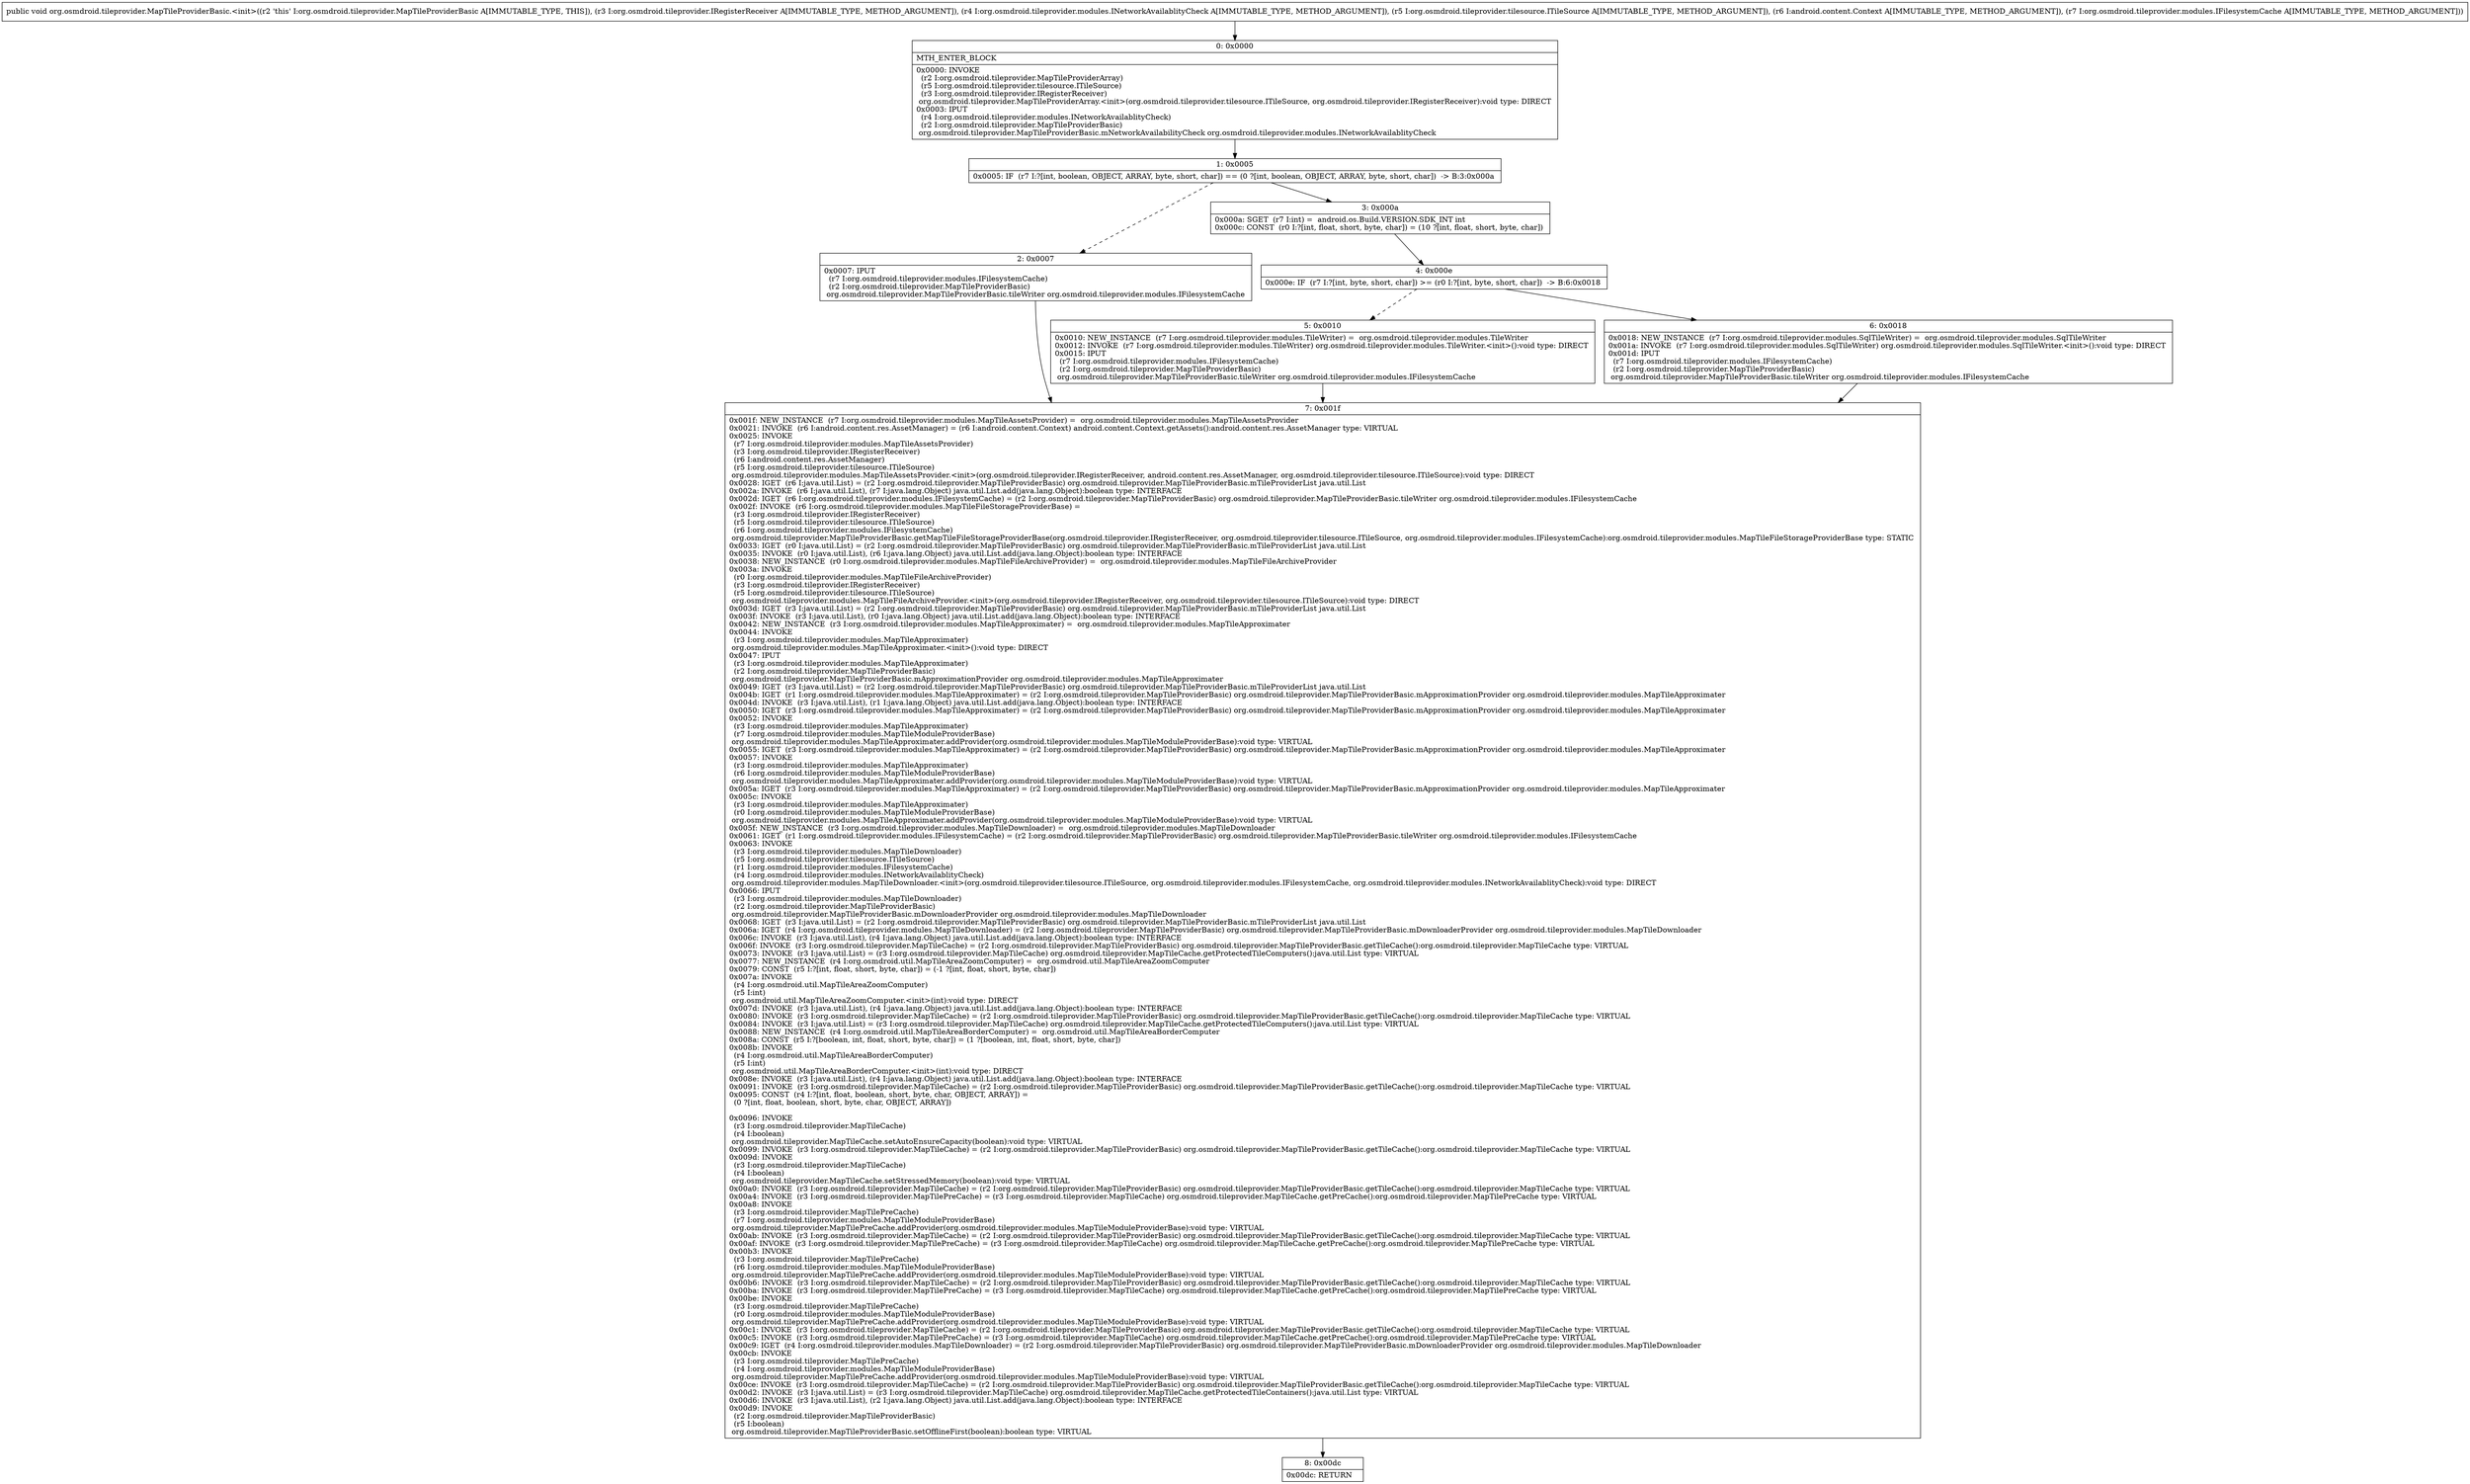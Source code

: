 digraph "CFG fororg.osmdroid.tileprovider.MapTileProviderBasic.\<init\>(Lorg\/osmdroid\/tileprovider\/IRegisterReceiver;Lorg\/osmdroid\/tileprovider\/modules\/INetworkAvailablityCheck;Lorg\/osmdroid\/tileprovider\/tilesource\/ITileSource;Landroid\/content\/Context;Lorg\/osmdroid\/tileprovider\/modules\/IFilesystemCache;)V" {
Node_0 [shape=record,label="{0\:\ 0x0000|MTH_ENTER_BLOCK\l|0x0000: INVOKE  \l  (r2 I:org.osmdroid.tileprovider.MapTileProviderArray)\l  (r5 I:org.osmdroid.tileprovider.tilesource.ITileSource)\l  (r3 I:org.osmdroid.tileprovider.IRegisterReceiver)\l org.osmdroid.tileprovider.MapTileProviderArray.\<init\>(org.osmdroid.tileprovider.tilesource.ITileSource, org.osmdroid.tileprovider.IRegisterReceiver):void type: DIRECT \l0x0003: IPUT  \l  (r4 I:org.osmdroid.tileprovider.modules.INetworkAvailablityCheck)\l  (r2 I:org.osmdroid.tileprovider.MapTileProviderBasic)\l org.osmdroid.tileprovider.MapTileProviderBasic.mNetworkAvailabilityCheck org.osmdroid.tileprovider.modules.INetworkAvailablityCheck \l}"];
Node_1 [shape=record,label="{1\:\ 0x0005|0x0005: IF  (r7 I:?[int, boolean, OBJECT, ARRAY, byte, short, char]) == (0 ?[int, boolean, OBJECT, ARRAY, byte, short, char])  \-\> B:3:0x000a \l}"];
Node_2 [shape=record,label="{2\:\ 0x0007|0x0007: IPUT  \l  (r7 I:org.osmdroid.tileprovider.modules.IFilesystemCache)\l  (r2 I:org.osmdroid.tileprovider.MapTileProviderBasic)\l org.osmdroid.tileprovider.MapTileProviderBasic.tileWriter org.osmdroid.tileprovider.modules.IFilesystemCache \l}"];
Node_3 [shape=record,label="{3\:\ 0x000a|0x000a: SGET  (r7 I:int) =  android.os.Build.VERSION.SDK_INT int \l0x000c: CONST  (r0 I:?[int, float, short, byte, char]) = (10 ?[int, float, short, byte, char]) \l}"];
Node_4 [shape=record,label="{4\:\ 0x000e|0x000e: IF  (r7 I:?[int, byte, short, char]) \>= (r0 I:?[int, byte, short, char])  \-\> B:6:0x0018 \l}"];
Node_5 [shape=record,label="{5\:\ 0x0010|0x0010: NEW_INSTANCE  (r7 I:org.osmdroid.tileprovider.modules.TileWriter) =  org.osmdroid.tileprovider.modules.TileWriter \l0x0012: INVOKE  (r7 I:org.osmdroid.tileprovider.modules.TileWriter) org.osmdroid.tileprovider.modules.TileWriter.\<init\>():void type: DIRECT \l0x0015: IPUT  \l  (r7 I:org.osmdroid.tileprovider.modules.IFilesystemCache)\l  (r2 I:org.osmdroid.tileprovider.MapTileProviderBasic)\l org.osmdroid.tileprovider.MapTileProviderBasic.tileWriter org.osmdroid.tileprovider.modules.IFilesystemCache \l}"];
Node_6 [shape=record,label="{6\:\ 0x0018|0x0018: NEW_INSTANCE  (r7 I:org.osmdroid.tileprovider.modules.SqlTileWriter) =  org.osmdroid.tileprovider.modules.SqlTileWriter \l0x001a: INVOKE  (r7 I:org.osmdroid.tileprovider.modules.SqlTileWriter) org.osmdroid.tileprovider.modules.SqlTileWriter.\<init\>():void type: DIRECT \l0x001d: IPUT  \l  (r7 I:org.osmdroid.tileprovider.modules.IFilesystemCache)\l  (r2 I:org.osmdroid.tileprovider.MapTileProviderBasic)\l org.osmdroid.tileprovider.MapTileProviderBasic.tileWriter org.osmdroid.tileprovider.modules.IFilesystemCache \l}"];
Node_7 [shape=record,label="{7\:\ 0x001f|0x001f: NEW_INSTANCE  (r7 I:org.osmdroid.tileprovider.modules.MapTileAssetsProvider) =  org.osmdroid.tileprovider.modules.MapTileAssetsProvider \l0x0021: INVOKE  (r6 I:android.content.res.AssetManager) = (r6 I:android.content.Context) android.content.Context.getAssets():android.content.res.AssetManager type: VIRTUAL \l0x0025: INVOKE  \l  (r7 I:org.osmdroid.tileprovider.modules.MapTileAssetsProvider)\l  (r3 I:org.osmdroid.tileprovider.IRegisterReceiver)\l  (r6 I:android.content.res.AssetManager)\l  (r5 I:org.osmdroid.tileprovider.tilesource.ITileSource)\l org.osmdroid.tileprovider.modules.MapTileAssetsProvider.\<init\>(org.osmdroid.tileprovider.IRegisterReceiver, android.content.res.AssetManager, org.osmdroid.tileprovider.tilesource.ITileSource):void type: DIRECT \l0x0028: IGET  (r6 I:java.util.List) = (r2 I:org.osmdroid.tileprovider.MapTileProviderBasic) org.osmdroid.tileprovider.MapTileProviderBasic.mTileProviderList java.util.List \l0x002a: INVOKE  (r6 I:java.util.List), (r7 I:java.lang.Object) java.util.List.add(java.lang.Object):boolean type: INTERFACE \l0x002d: IGET  (r6 I:org.osmdroid.tileprovider.modules.IFilesystemCache) = (r2 I:org.osmdroid.tileprovider.MapTileProviderBasic) org.osmdroid.tileprovider.MapTileProviderBasic.tileWriter org.osmdroid.tileprovider.modules.IFilesystemCache \l0x002f: INVOKE  (r6 I:org.osmdroid.tileprovider.modules.MapTileFileStorageProviderBase) = \l  (r3 I:org.osmdroid.tileprovider.IRegisterReceiver)\l  (r5 I:org.osmdroid.tileprovider.tilesource.ITileSource)\l  (r6 I:org.osmdroid.tileprovider.modules.IFilesystemCache)\l org.osmdroid.tileprovider.MapTileProviderBasic.getMapTileFileStorageProviderBase(org.osmdroid.tileprovider.IRegisterReceiver, org.osmdroid.tileprovider.tilesource.ITileSource, org.osmdroid.tileprovider.modules.IFilesystemCache):org.osmdroid.tileprovider.modules.MapTileFileStorageProviderBase type: STATIC \l0x0033: IGET  (r0 I:java.util.List) = (r2 I:org.osmdroid.tileprovider.MapTileProviderBasic) org.osmdroid.tileprovider.MapTileProviderBasic.mTileProviderList java.util.List \l0x0035: INVOKE  (r0 I:java.util.List), (r6 I:java.lang.Object) java.util.List.add(java.lang.Object):boolean type: INTERFACE \l0x0038: NEW_INSTANCE  (r0 I:org.osmdroid.tileprovider.modules.MapTileFileArchiveProvider) =  org.osmdroid.tileprovider.modules.MapTileFileArchiveProvider \l0x003a: INVOKE  \l  (r0 I:org.osmdroid.tileprovider.modules.MapTileFileArchiveProvider)\l  (r3 I:org.osmdroid.tileprovider.IRegisterReceiver)\l  (r5 I:org.osmdroid.tileprovider.tilesource.ITileSource)\l org.osmdroid.tileprovider.modules.MapTileFileArchiveProvider.\<init\>(org.osmdroid.tileprovider.IRegisterReceiver, org.osmdroid.tileprovider.tilesource.ITileSource):void type: DIRECT \l0x003d: IGET  (r3 I:java.util.List) = (r2 I:org.osmdroid.tileprovider.MapTileProviderBasic) org.osmdroid.tileprovider.MapTileProviderBasic.mTileProviderList java.util.List \l0x003f: INVOKE  (r3 I:java.util.List), (r0 I:java.lang.Object) java.util.List.add(java.lang.Object):boolean type: INTERFACE \l0x0042: NEW_INSTANCE  (r3 I:org.osmdroid.tileprovider.modules.MapTileApproximater) =  org.osmdroid.tileprovider.modules.MapTileApproximater \l0x0044: INVOKE  \l  (r3 I:org.osmdroid.tileprovider.modules.MapTileApproximater)\l org.osmdroid.tileprovider.modules.MapTileApproximater.\<init\>():void type: DIRECT \l0x0047: IPUT  \l  (r3 I:org.osmdroid.tileprovider.modules.MapTileApproximater)\l  (r2 I:org.osmdroid.tileprovider.MapTileProviderBasic)\l org.osmdroid.tileprovider.MapTileProviderBasic.mApproximationProvider org.osmdroid.tileprovider.modules.MapTileApproximater \l0x0049: IGET  (r3 I:java.util.List) = (r2 I:org.osmdroid.tileprovider.MapTileProviderBasic) org.osmdroid.tileprovider.MapTileProviderBasic.mTileProviderList java.util.List \l0x004b: IGET  (r1 I:org.osmdroid.tileprovider.modules.MapTileApproximater) = (r2 I:org.osmdroid.tileprovider.MapTileProviderBasic) org.osmdroid.tileprovider.MapTileProviderBasic.mApproximationProvider org.osmdroid.tileprovider.modules.MapTileApproximater \l0x004d: INVOKE  (r3 I:java.util.List), (r1 I:java.lang.Object) java.util.List.add(java.lang.Object):boolean type: INTERFACE \l0x0050: IGET  (r3 I:org.osmdroid.tileprovider.modules.MapTileApproximater) = (r2 I:org.osmdroid.tileprovider.MapTileProviderBasic) org.osmdroid.tileprovider.MapTileProviderBasic.mApproximationProvider org.osmdroid.tileprovider.modules.MapTileApproximater \l0x0052: INVOKE  \l  (r3 I:org.osmdroid.tileprovider.modules.MapTileApproximater)\l  (r7 I:org.osmdroid.tileprovider.modules.MapTileModuleProviderBase)\l org.osmdroid.tileprovider.modules.MapTileApproximater.addProvider(org.osmdroid.tileprovider.modules.MapTileModuleProviderBase):void type: VIRTUAL \l0x0055: IGET  (r3 I:org.osmdroid.tileprovider.modules.MapTileApproximater) = (r2 I:org.osmdroid.tileprovider.MapTileProviderBasic) org.osmdroid.tileprovider.MapTileProviderBasic.mApproximationProvider org.osmdroid.tileprovider.modules.MapTileApproximater \l0x0057: INVOKE  \l  (r3 I:org.osmdroid.tileprovider.modules.MapTileApproximater)\l  (r6 I:org.osmdroid.tileprovider.modules.MapTileModuleProviderBase)\l org.osmdroid.tileprovider.modules.MapTileApproximater.addProvider(org.osmdroid.tileprovider.modules.MapTileModuleProviderBase):void type: VIRTUAL \l0x005a: IGET  (r3 I:org.osmdroid.tileprovider.modules.MapTileApproximater) = (r2 I:org.osmdroid.tileprovider.MapTileProviderBasic) org.osmdroid.tileprovider.MapTileProviderBasic.mApproximationProvider org.osmdroid.tileprovider.modules.MapTileApproximater \l0x005c: INVOKE  \l  (r3 I:org.osmdroid.tileprovider.modules.MapTileApproximater)\l  (r0 I:org.osmdroid.tileprovider.modules.MapTileModuleProviderBase)\l org.osmdroid.tileprovider.modules.MapTileApproximater.addProvider(org.osmdroid.tileprovider.modules.MapTileModuleProviderBase):void type: VIRTUAL \l0x005f: NEW_INSTANCE  (r3 I:org.osmdroid.tileprovider.modules.MapTileDownloader) =  org.osmdroid.tileprovider.modules.MapTileDownloader \l0x0061: IGET  (r1 I:org.osmdroid.tileprovider.modules.IFilesystemCache) = (r2 I:org.osmdroid.tileprovider.MapTileProviderBasic) org.osmdroid.tileprovider.MapTileProviderBasic.tileWriter org.osmdroid.tileprovider.modules.IFilesystemCache \l0x0063: INVOKE  \l  (r3 I:org.osmdroid.tileprovider.modules.MapTileDownloader)\l  (r5 I:org.osmdroid.tileprovider.tilesource.ITileSource)\l  (r1 I:org.osmdroid.tileprovider.modules.IFilesystemCache)\l  (r4 I:org.osmdroid.tileprovider.modules.INetworkAvailablityCheck)\l org.osmdroid.tileprovider.modules.MapTileDownloader.\<init\>(org.osmdroid.tileprovider.tilesource.ITileSource, org.osmdroid.tileprovider.modules.IFilesystemCache, org.osmdroid.tileprovider.modules.INetworkAvailablityCheck):void type: DIRECT \l0x0066: IPUT  \l  (r3 I:org.osmdroid.tileprovider.modules.MapTileDownloader)\l  (r2 I:org.osmdroid.tileprovider.MapTileProviderBasic)\l org.osmdroid.tileprovider.MapTileProviderBasic.mDownloaderProvider org.osmdroid.tileprovider.modules.MapTileDownloader \l0x0068: IGET  (r3 I:java.util.List) = (r2 I:org.osmdroid.tileprovider.MapTileProviderBasic) org.osmdroid.tileprovider.MapTileProviderBasic.mTileProviderList java.util.List \l0x006a: IGET  (r4 I:org.osmdroid.tileprovider.modules.MapTileDownloader) = (r2 I:org.osmdroid.tileprovider.MapTileProviderBasic) org.osmdroid.tileprovider.MapTileProviderBasic.mDownloaderProvider org.osmdroid.tileprovider.modules.MapTileDownloader \l0x006c: INVOKE  (r3 I:java.util.List), (r4 I:java.lang.Object) java.util.List.add(java.lang.Object):boolean type: INTERFACE \l0x006f: INVOKE  (r3 I:org.osmdroid.tileprovider.MapTileCache) = (r2 I:org.osmdroid.tileprovider.MapTileProviderBasic) org.osmdroid.tileprovider.MapTileProviderBasic.getTileCache():org.osmdroid.tileprovider.MapTileCache type: VIRTUAL \l0x0073: INVOKE  (r3 I:java.util.List) = (r3 I:org.osmdroid.tileprovider.MapTileCache) org.osmdroid.tileprovider.MapTileCache.getProtectedTileComputers():java.util.List type: VIRTUAL \l0x0077: NEW_INSTANCE  (r4 I:org.osmdroid.util.MapTileAreaZoomComputer) =  org.osmdroid.util.MapTileAreaZoomComputer \l0x0079: CONST  (r5 I:?[int, float, short, byte, char]) = (\-1 ?[int, float, short, byte, char]) \l0x007a: INVOKE  \l  (r4 I:org.osmdroid.util.MapTileAreaZoomComputer)\l  (r5 I:int)\l org.osmdroid.util.MapTileAreaZoomComputer.\<init\>(int):void type: DIRECT \l0x007d: INVOKE  (r3 I:java.util.List), (r4 I:java.lang.Object) java.util.List.add(java.lang.Object):boolean type: INTERFACE \l0x0080: INVOKE  (r3 I:org.osmdroid.tileprovider.MapTileCache) = (r2 I:org.osmdroid.tileprovider.MapTileProviderBasic) org.osmdroid.tileprovider.MapTileProviderBasic.getTileCache():org.osmdroid.tileprovider.MapTileCache type: VIRTUAL \l0x0084: INVOKE  (r3 I:java.util.List) = (r3 I:org.osmdroid.tileprovider.MapTileCache) org.osmdroid.tileprovider.MapTileCache.getProtectedTileComputers():java.util.List type: VIRTUAL \l0x0088: NEW_INSTANCE  (r4 I:org.osmdroid.util.MapTileAreaBorderComputer) =  org.osmdroid.util.MapTileAreaBorderComputer \l0x008a: CONST  (r5 I:?[boolean, int, float, short, byte, char]) = (1 ?[boolean, int, float, short, byte, char]) \l0x008b: INVOKE  \l  (r4 I:org.osmdroid.util.MapTileAreaBorderComputer)\l  (r5 I:int)\l org.osmdroid.util.MapTileAreaBorderComputer.\<init\>(int):void type: DIRECT \l0x008e: INVOKE  (r3 I:java.util.List), (r4 I:java.lang.Object) java.util.List.add(java.lang.Object):boolean type: INTERFACE \l0x0091: INVOKE  (r3 I:org.osmdroid.tileprovider.MapTileCache) = (r2 I:org.osmdroid.tileprovider.MapTileProviderBasic) org.osmdroid.tileprovider.MapTileProviderBasic.getTileCache():org.osmdroid.tileprovider.MapTileCache type: VIRTUAL \l0x0095: CONST  (r4 I:?[int, float, boolean, short, byte, char, OBJECT, ARRAY]) = \l  (0 ?[int, float, boolean, short, byte, char, OBJECT, ARRAY])\l \l0x0096: INVOKE  \l  (r3 I:org.osmdroid.tileprovider.MapTileCache)\l  (r4 I:boolean)\l org.osmdroid.tileprovider.MapTileCache.setAutoEnsureCapacity(boolean):void type: VIRTUAL \l0x0099: INVOKE  (r3 I:org.osmdroid.tileprovider.MapTileCache) = (r2 I:org.osmdroid.tileprovider.MapTileProviderBasic) org.osmdroid.tileprovider.MapTileProviderBasic.getTileCache():org.osmdroid.tileprovider.MapTileCache type: VIRTUAL \l0x009d: INVOKE  \l  (r3 I:org.osmdroid.tileprovider.MapTileCache)\l  (r4 I:boolean)\l org.osmdroid.tileprovider.MapTileCache.setStressedMemory(boolean):void type: VIRTUAL \l0x00a0: INVOKE  (r3 I:org.osmdroid.tileprovider.MapTileCache) = (r2 I:org.osmdroid.tileprovider.MapTileProviderBasic) org.osmdroid.tileprovider.MapTileProviderBasic.getTileCache():org.osmdroid.tileprovider.MapTileCache type: VIRTUAL \l0x00a4: INVOKE  (r3 I:org.osmdroid.tileprovider.MapTilePreCache) = (r3 I:org.osmdroid.tileprovider.MapTileCache) org.osmdroid.tileprovider.MapTileCache.getPreCache():org.osmdroid.tileprovider.MapTilePreCache type: VIRTUAL \l0x00a8: INVOKE  \l  (r3 I:org.osmdroid.tileprovider.MapTilePreCache)\l  (r7 I:org.osmdroid.tileprovider.modules.MapTileModuleProviderBase)\l org.osmdroid.tileprovider.MapTilePreCache.addProvider(org.osmdroid.tileprovider.modules.MapTileModuleProviderBase):void type: VIRTUAL \l0x00ab: INVOKE  (r3 I:org.osmdroid.tileprovider.MapTileCache) = (r2 I:org.osmdroid.tileprovider.MapTileProviderBasic) org.osmdroid.tileprovider.MapTileProviderBasic.getTileCache():org.osmdroid.tileprovider.MapTileCache type: VIRTUAL \l0x00af: INVOKE  (r3 I:org.osmdroid.tileprovider.MapTilePreCache) = (r3 I:org.osmdroid.tileprovider.MapTileCache) org.osmdroid.tileprovider.MapTileCache.getPreCache():org.osmdroid.tileprovider.MapTilePreCache type: VIRTUAL \l0x00b3: INVOKE  \l  (r3 I:org.osmdroid.tileprovider.MapTilePreCache)\l  (r6 I:org.osmdroid.tileprovider.modules.MapTileModuleProviderBase)\l org.osmdroid.tileprovider.MapTilePreCache.addProvider(org.osmdroid.tileprovider.modules.MapTileModuleProviderBase):void type: VIRTUAL \l0x00b6: INVOKE  (r3 I:org.osmdroid.tileprovider.MapTileCache) = (r2 I:org.osmdroid.tileprovider.MapTileProviderBasic) org.osmdroid.tileprovider.MapTileProviderBasic.getTileCache():org.osmdroid.tileprovider.MapTileCache type: VIRTUAL \l0x00ba: INVOKE  (r3 I:org.osmdroid.tileprovider.MapTilePreCache) = (r3 I:org.osmdroid.tileprovider.MapTileCache) org.osmdroid.tileprovider.MapTileCache.getPreCache():org.osmdroid.tileprovider.MapTilePreCache type: VIRTUAL \l0x00be: INVOKE  \l  (r3 I:org.osmdroid.tileprovider.MapTilePreCache)\l  (r0 I:org.osmdroid.tileprovider.modules.MapTileModuleProviderBase)\l org.osmdroid.tileprovider.MapTilePreCache.addProvider(org.osmdroid.tileprovider.modules.MapTileModuleProviderBase):void type: VIRTUAL \l0x00c1: INVOKE  (r3 I:org.osmdroid.tileprovider.MapTileCache) = (r2 I:org.osmdroid.tileprovider.MapTileProviderBasic) org.osmdroid.tileprovider.MapTileProviderBasic.getTileCache():org.osmdroid.tileprovider.MapTileCache type: VIRTUAL \l0x00c5: INVOKE  (r3 I:org.osmdroid.tileprovider.MapTilePreCache) = (r3 I:org.osmdroid.tileprovider.MapTileCache) org.osmdroid.tileprovider.MapTileCache.getPreCache():org.osmdroid.tileprovider.MapTilePreCache type: VIRTUAL \l0x00c9: IGET  (r4 I:org.osmdroid.tileprovider.modules.MapTileDownloader) = (r2 I:org.osmdroid.tileprovider.MapTileProviderBasic) org.osmdroid.tileprovider.MapTileProviderBasic.mDownloaderProvider org.osmdroid.tileprovider.modules.MapTileDownloader \l0x00cb: INVOKE  \l  (r3 I:org.osmdroid.tileprovider.MapTilePreCache)\l  (r4 I:org.osmdroid.tileprovider.modules.MapTileModuleProviderBase)\l org.osmdroid.tileprovider.MapTilePreCache.addProvider(org.osmdroid.tileprovider.modules.MapTileModuleProviderBase):void type: VIRTUAL \l0x00ce: INVOKE  (r3 I:org.osmdroid.tileprovider.MapTileCache) = (r2 I:org.osmdroid.tileprovider.MapTileProviderBasic) org.osmdroid.tileprovider.MapTileProviderBasic.getTileCache():org.osmdroid.tileprovider.MapTileCache type: VIRTUAL \l0x00d2: INVOKE  (r3 I:java.util.List) = (r3 I:org.osmdroid.tileprovider.MapTileCache) org.osmdroid.tileprovider.MapTileCache.getProtectedTileContainers():java.util.List type: VIRTUAL \l0x00d6: INVOKE  (r3 I:java.util.List), (r2 I:java.lang.Object) java.util.List.add(java.lang.Object):boolean type: INTERFACE \l0x00d9: INVOKE  \l  (r2 I:org.osmdroid.tileprovider.MapTileProviderBasic)\l  (r5 I:boolean)\l org.osmdroid.tileprovider.MapTileProviderBasic.setOfflineFirst(boolean):boolean type: VIRTUAL \l}"];
Node_8 [shape=record,label="{8\:\ 0x00dc|0x00dc: RETURN   \l}"];
MethodNode[shape=record,label="{public void org.osmdroid.tileprovider.MapTileProviderBasic.\<init\>((r2 'this' I:org.osmdroid.tileprovider.MapTileProviderBasic A[IMMUTABLE_TYPE, THIS]), (r3 I:org.osmdroid.tileprovider.IRegisterReceiver A[IMMUTABLE_TYPE, METHOD_ARGUMENT]), (r4 I:org.osmdroid.tileprovider.modules.INetworkAvailablityCheck A[IMMUTABLE_TYPE, METHOD_ARGUMENT]), (r5 I:org.osmdroid.tileprovider.tilesource.ITileSource A[IMMUTABLE_TYPE, METHOD_ARGUMENT]), (r6 I:android.content.Context A[IMMUTABLE_TYPE, METHOD_ARGUMENT]), (r7 I:org.osmdroid.tileprovider.modules.IFilesystemCache A[IMMUTABLE_TYPE, METHOD_ARGUMENT])) }"];
MethodNode -> Node_0;
Node_0 -> Node_1;
Node_1 -> Node_2[style=dashed];
Node_1 -> Node_3;
Node_2 -> Node_7;
Node_3 -> Node_4;
Node_4 -> Node_5[style=dashed];
Node_4 -> Node_6;
Node_5 -> Node_7;
Node_6 -> Node_7;
Node_7 -> Node_8;
}

